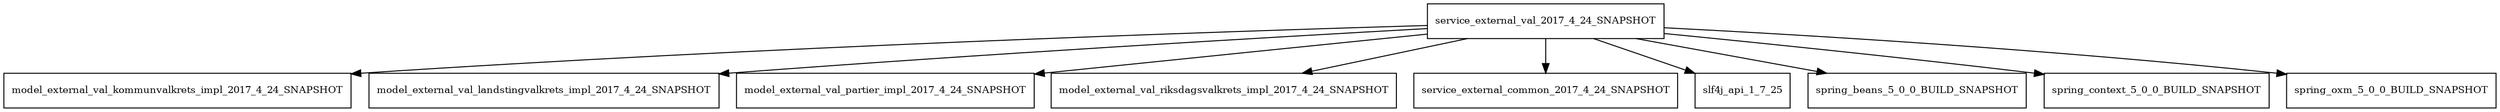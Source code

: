 digraph service_external_val_2017_4_24_SNAPSHOT_dependencies {
  node [shape = box, fontsize=10.0];
  service_external_val_2017_4_24_SNAPSHOT -> model_external_val_kommunvalkrets_impl_2017_4_24_SNAPSHOT;
  service_external_val_2017_4_24_SNAPSHOT -> model_external_val_landstingvalkrets_impl_2017_4_24_SNAPSHOT;
  service_external_val_2017_4_24_SNAPSHOT -> model_external_val_partier_impl_2017_4_24_SNAPSHOT;
  service_external_val_2017_4_24_SNAPSHOT -> model_external_val_riksdagsvalkrets_impl_2017_4_24_SNAPSHOT;
  service_external_val_2017_4_24_SNAPSHOT -> service_external_common_2017_4_24_SNAPSHOT;
  service_external_val_2017_4_24_SNAPSHOT -> slf4j_api_1_7_25;
  service_external_val_2017_4_24_SNAPSHOT -> spring_beans_5_0_0_BUILD_SNAPSHOT;
  service_external_val_2017_4_24_SNAPSHOT -> spring_context_5_0_0_BUILD_SNAPSHOT;
  service_external_val_2017_4_24_SNAPSHOT -> spring_oxm_5_0_0_BUILD_SNAPSHOT;
}
